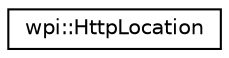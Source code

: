 digraph "Graphical Class Hierarchy"
{
  edge [fontname="Helvetica",fontsize="10",labelfontname="Helvetica",labelfontsize="10"];
  node [fontname="Helvetica",fontsize="10",shape=record];
  rankdir="LR";
  Node1 [label="wpi::HttpLocation",height=0.2,width=0.4,color="black", fillcolor="white", style="filled",URL="$classwpi_1_1HttpLocation.html"];
}
